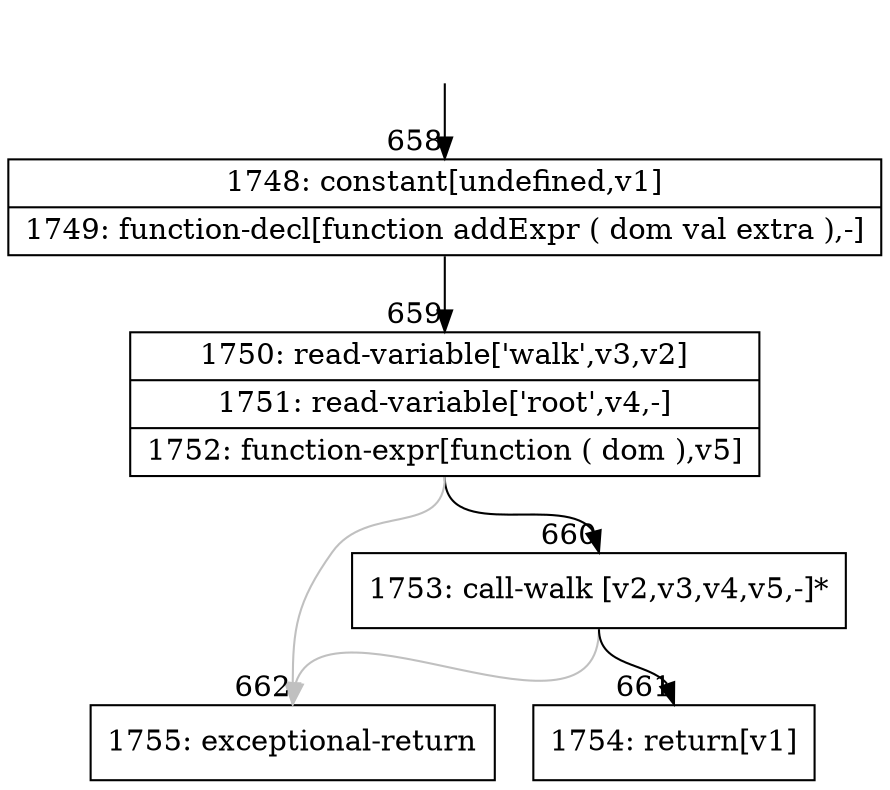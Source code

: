 digraph {
rankdir="TD"
BB_entry51[shape=none,label=""];
BB_entry51 -> BB658 [tailport=s, headport=n, headlabel="    658"]
BB658 [shape=record label="{1748: constant[undefined,v1]|1749: function-decl[function addExpr ( dom val extra ),-]}" ] 
BB658 -> BB659 [tailport=s, headport=n, headlabel="      659"]
BB659 [shape=record label="{1750: read-variable['walk',v3,v2]|1751: read-variable['root',v4,-]|1752: function-expr[function ( dom ),v5]}" ] 
BB659 -> BB660 [tailport=s, headport=n, headlabel="      660"]
BB659 -> BB662 [tailport=s, headport=n, color=gray, headlabel="      662"]
BB660 [shape=record label="{1753: call-walk [v2,v3,v4,v5,-]*}" ] 
BB660 -> BB661 [tailport=s, headport=n, headlabel="      661"]
BB660 -> BB662 [tailport=s, headport=n, color=gray]
BB661 [shape=record label="{1754: return[v1]}" ] 
BB662 [shape=record label="{1755: exceptional-return}" ] 
//#$~ 607
}
